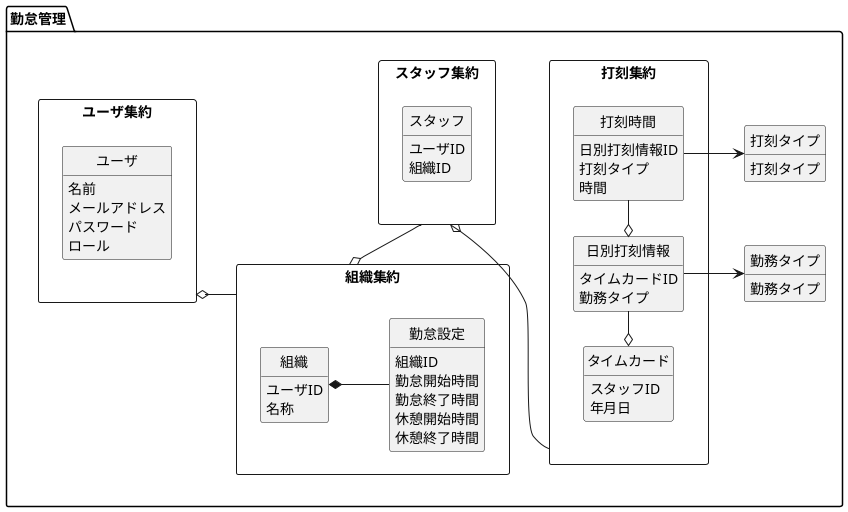 @startuml
hide circle
hide methods
left to right direction

package 勤怠管理{

    rectangle 組織集約{
        class 組織
        組織 *-- 勤怠設定
        組織 : ユーザID
        組織 : 名称

        class 勤怠設定
        勤怠設定 : 組織ID
        勤怠設定 : 勤怠開始時間
        勤怠設定 : 勤怠終了時間
        勤怠設定 : 休憩開始時間
        勤怠設定 : 休憩終了時間
    }

    rectangle ユーザ集約{
        class ユーザ{
            名前
            メールアドレス
            パスワード
            ロール
        }
    }

    rectangle スタッフ集約{
        class スタッフ{
            ユーザID
            組織ID
        }
    }

    rectangle 打刻集約{
        class タイムカード{
            スタッフID
            年月日
        }

        class 日別打刻情報{
            タイムカードID
            勤務タイプ
        }

        class 打刻時間{
            日別打刻情報ID
            打刻タイプ
            時間
        }
    }

    class 打刻タイプ{
        打刻タイプ
    }

    class 勤務タイプ{
        勤務タイプ
    }

    ユーザ集約 o-- 組織集約
    組織集約 o-- スタッフ集約
    スタッフ集約 o-- 打刻集約

    タイムカード o-日別打刻情報
    日別打刻情報 o-打刻時間
    日別打刻情報 --> 勤務タイプ
    打刻時間 --> 打刻タイプ

}
@enduml
